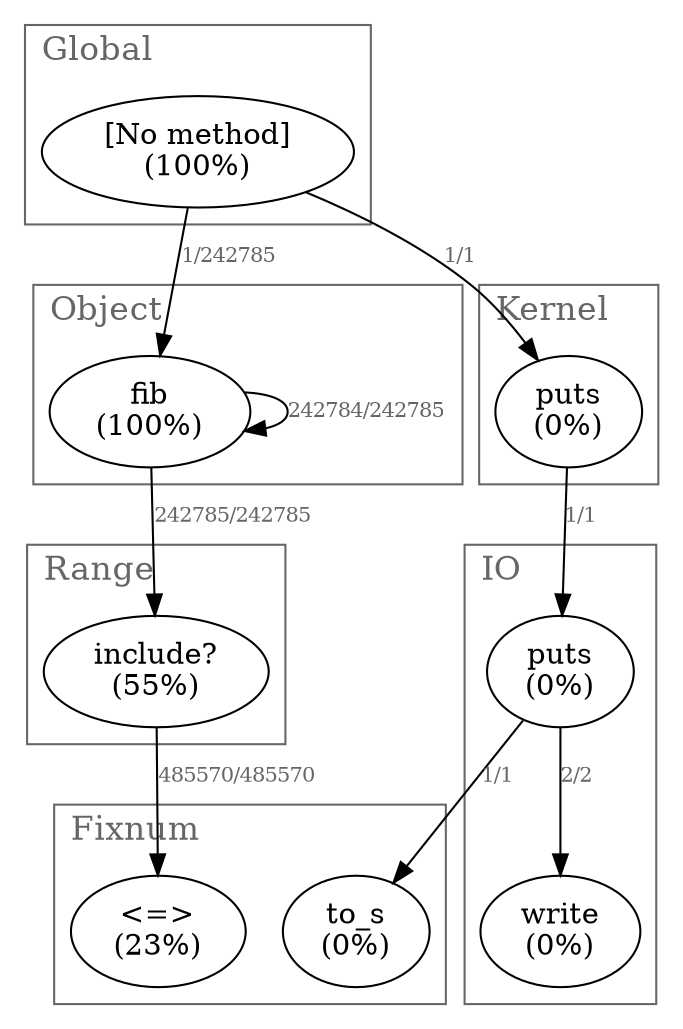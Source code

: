 digraph "Profile" {
labelloc=t;
labeljust=l;
subgraph "Thread 70157296990760" {
70157297320020 [label="[No method]\n(100%)"];
70157297320020 -> 70157297320000 [label="1/242785" fontsize=10 fontcolor="#666666"];
70157297320020 -> 70157297623000 [label="1/1" fontsize=10 fontcolor="#666666"];
70157297320000 [label="fib\n(100%)"];
70157297320000 -> 70157297319960 [label="242785/242785" fontsize=10 fontcolor="#666666"];
70157297320000 -> 70157297320000 [label="242784/242785" fontsize=10 fontcolor="#666666"];
70157297319960 [label="include?\n(55%)"];
70157297319960 -> 70157297319940 [label="485570/485570" fontsize=10 fontcolor="#666666"];
70157297319940 [label="<=>\n(23%)"];
70157297623000 [label="puts\n(0%)"];
70157297623000 -> 70157297622980 [label="1/1" fontsize=10 fontcolor="#666666"];
70157297622980 [label="puts\n(0%)"];
70157297622980 -> 70157297622940 [label="2/2" fontsize=10 fontcolor="#666666"];
70157297622980 -> 70157297622960 [label="1/1" fontsize=10 fontcolor="#666666"];
70157297622940 [label="write\n(0%)"];
70157297622960 [label="to_s\n(0%)"];
}
subgraph cluster_70157297072680 {
label = "Global";
fontcolor = "#666666";
fontsize = 16;
color = "#666666";
70157297320020;
}
subgraph cluster_70157297072140 {
label = "Object";
fontcolor = "#666666";
fontsize = 16;
color = "#666666";
70157297320000;
}
subgraph cluster_70157297071640 {
label = "Range";
fontcolor = "#666666";
fontsize = 16;
color = "#666666";
70157297319960;
}
subgraph cluster_70157297071120 {
label = "Fixnum";
fontcolor = "#666666";
fontsize = 16;
color = "#666666";
70157297319940;
70157297622960;
}
subgraph cluster_70157297070740 {
label = "Kernel";
fontcolor = "#666666";
fontsize = 16;
color = "#666666";
70157297623000;
}
subgraph cluster_70157297069360 {
label = "IO";
fontcolor = "#666666";
fontsize = 16;
color = "#666666";
70157297622980;
70157297622940;
}
}
